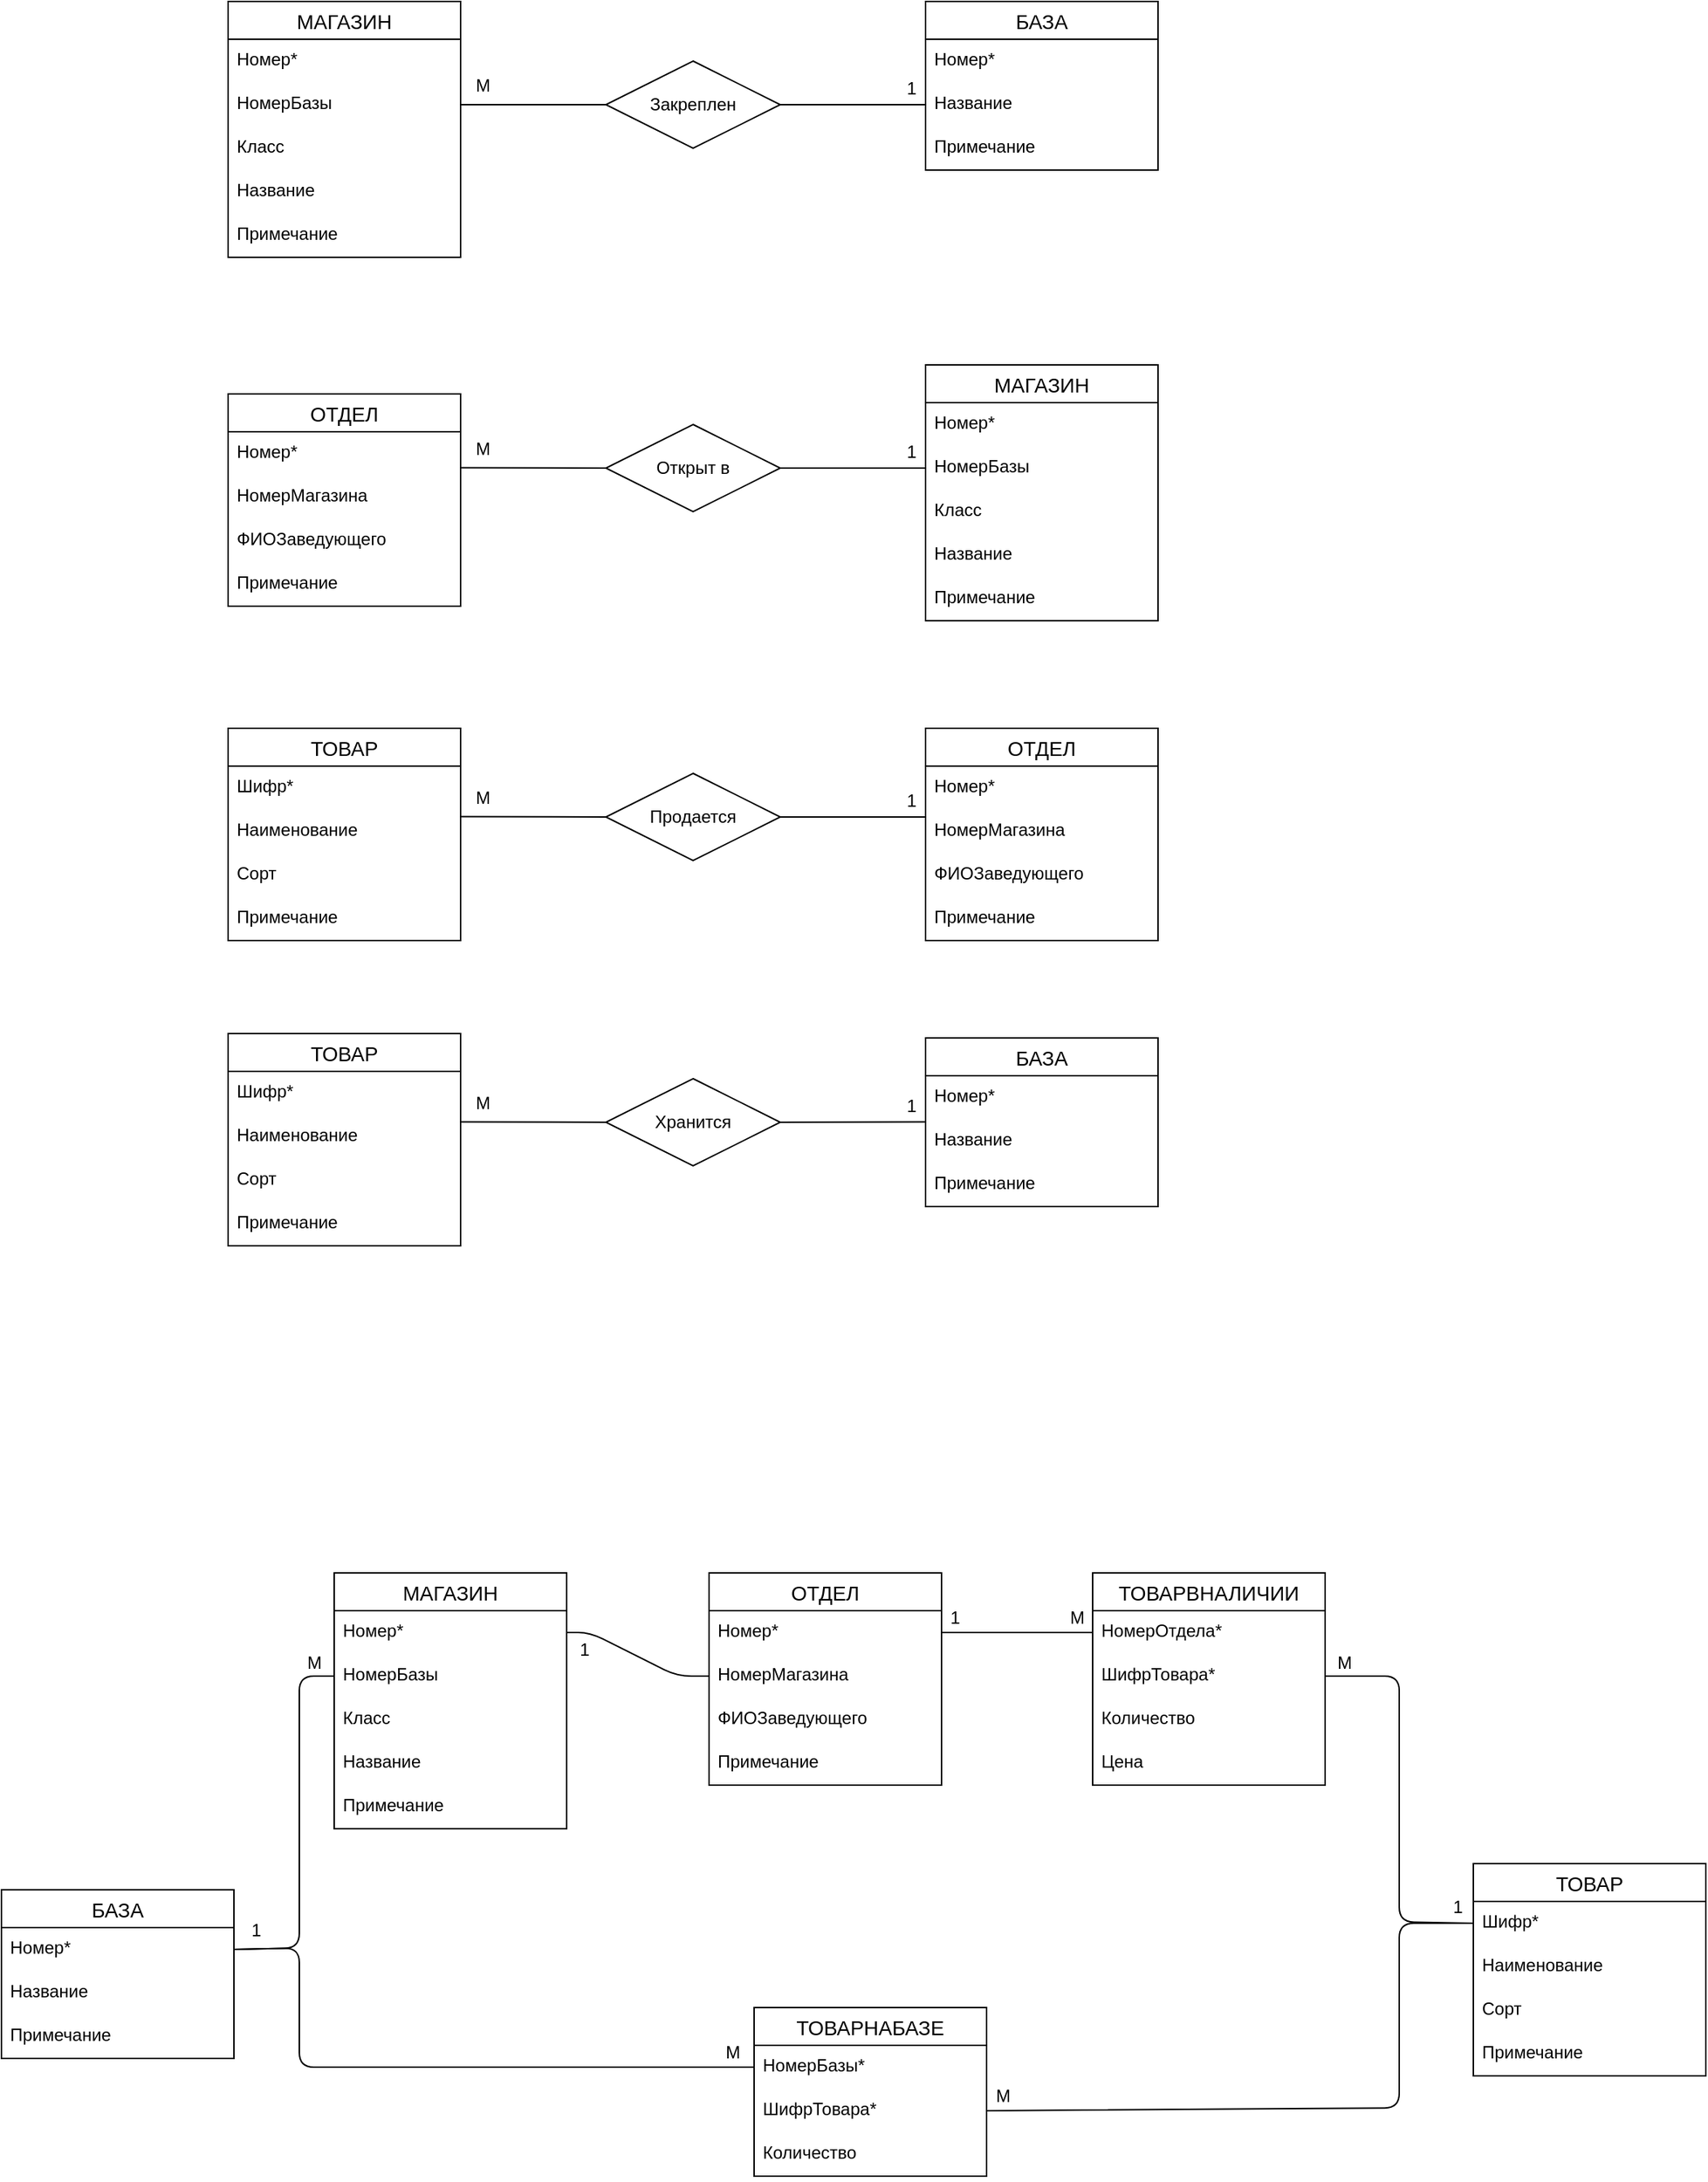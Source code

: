 <mxfile version="15.3.8" type="device"><diagram id="rOqJUgwdO712JX7bUC2o" name="Page-1"><mxGraphModel dx="2010" dy="619" grid="0" gridSize="10" guides="1" tooltips="1" connect="1" arrows="1" fold="1" page="1" pageScale="1" pageWidth="827" pageHeight="1169" math="0" shadow="0"><root><mxCell id="0"/><mxCell id="1" parent="0"/><mxCell id="XvSNNhReHjOGIW70X9dt-1" value="МАГАЗИН" style="swimlane;fontStyle=0;childLayout=stackLayout;horizontal=1;startSize=26;horizontalStack=0;resizeParent=1;resizeParentMax=0;resizeLast=0;collapsible=1;marginBottom=0;align=center;fontSize=14;" vertex="1" parent="1"><mxGeometry x="130" y="120" width="160" height="176" as="geometry"/></mxCell><mxCell id="XvSNNhReHjOGIW70X9dt-2" value="Номер*&#xA;" style="text;strokeColor=none;fillColor=none;spacingLeft=4;spacingRight=4;overflow=hidden;rotatable=0;points=[[0,0.5],[1,0.5]];portConstraint=eastwest;fontSize=12;" vertex="1" parent="XvSNNhReHjOGIW70X9dt-1"><mxGeometry y="26" width="160" height="30" as="geometry"/></mxCell><mxCell id="XvSNNhReHjOGIW70X9dt-3" value="НомерБазы" style="text;strokeColor=none;fillColor=none;spacingLeft=4;spacingRight=4;overflow=hidden;rotatable=0;points=[[0,0.5],[1,0.5]];portConstraint=eastwest;fontSize=12;" vertex="1" parent="XvSNNhReHjOGIW70X9dt-1"><mxGeometry y="56" width="160" height="30" as="geometry"/></mxCell><mxCell id="XvSNNhReHjOGIW70X9dt-4" value="Класс&#xA;" style="text;strokeColor=none;fillColor=none;spacingLeft=4;spacingRight=4;overflow=hidden;rotatable=0;points=[[0,0.5],[1,0.5]];portConstraint=eastwest;fontSize=12;" vertex="1" parent="XvSNNhReHjOGIW70X9dt-1"><mxGeometry y="86" width="160" height="30" as="geometry"/></mxCell><mxCell id="XvSNNhReHjOGIW70X9dt-5" value="Название" style="text;strokeColor=none;fillColor=none;spacingLeft=4;spacingRight=4;overflow=hidden;rotatable=0;points=[[0,0.5],[1,0.5]];portConstraint=eastwest;fontSize=12;" vertex="1" parent="XvSNNhReHjOGIW70X9dt-1"><mxGeometry y="116" width="160" height="30" as="geometry"/></mxCell><mxCell id="XvSNNhReHjOGIW70X9dt-6" value="Примечание&#xA;" style="text;strokeColor=none;fillColor=none;spacingLeft=4;spacingRight=4;overflow=hidden;rotatable=0;points=[[0,0.5],[1,0.5]];portConstraint=eastwest;fontSize=12;" vertex="1" parent="XvSNNhReHjOGIW70X9dt-1"><mxGeometry y="146" width="160" height="30" as="geometry"/></mxCell><mxCell id="XvSNNhReHjOGIW70X9dt-7" value="БАЗА" style="swimlane;fontStyle=0;childLayout=stackLayout;horizontal=1;startSize=26;horizontalStack=0;resizeParent=1;resizeParentMax=0;resizeLast=0;collapsible=1;marginBottom=0;align=center;fontSize=14;" vertex="1" parent="1"><mxGeometry x="610" y="120" width="160" height="116" as="geometry"/></mxCell><mxCell id="XvSNNhReHjOGIW70X9dt-8" value="Номер*" style="text;strokeColor=none;fillColor=none;spacingLeft=4;spacingRight=4;overflow=hidden;rotatable=0;points=[[0,0.5],[1,0.5]];portConstraint=eastwest;fontSize=12;" vertex="1" parent="XvSNNhReHjOGIW70X9dt-7"><mxGeometry y="26" width="160" height="30" as="geometry"/></mxCell><mxCell id="XvSNNhReHjOGIW70X9dt-9" value="Название&#xA;" style="text;strokeColor=none;fillColor=none;spacingLeft=4;spacingRight=4;overflow=hidden;rotatable=0;points=[[0,0.5],[1,0.5]];portConstraint=eastwest;fontSize=12;" vertex="1" parent="XvSNNhReHjOGIW70X9dt-7"><mxGeometry y="56" width="160" height="30" as="geometry"/></mxCell><mxCell id="XvSNNhReHjOGIW70X9dt-10" value="Примечание" style="text;strokeColor=none;fillColor=none;spacingLeft=4;spacingRight=4;overflow=hidden;rotatable=0;points=[[0,0.5],[1,0.5]];portConstraint=eastwest;fontSize=12;" vertex="1" parent="XvSNNhReHjOGIW70X9dt-7"><mxGeometry y="86" width="160" height="30" as="geometry"/></mxCell><mxCell id="XvSNNhReHjOGIW70X9dt-11" value="Закреплен" style="shape=rhombus;perimeter=rhombusPerimeter;whiteSpace=wrap;html=1;align=center;" vertex="1" parent="1"><mxGeometry x="390" y="161" width="120" height="60" as="geometry"/></mxCell><mxCell id="XvSNNhReHjOGIW70X9dt-12" value="" style="endArrow=none;html=1;rounded=0;exitX=0;exitY=0.5;exitDx=0;exitDy=0;" edge="1" parent="1" source="XvSNNhReHjOGIW70X9dt-11" target="XvSNNhReHjOGIW70X9dt-3"><mxGeometry relative="1" as="geometry"><mxPoint x="330" y="360" as="sourcePoint"/><mxPoint x="490" y="360" as="targetPoint"/></mxGeometry></mxCell><mxCell id="XvSNNhReHjOGIW70X9dt-13" value="" style="endArrow=none;html=1;rounded=0;exitX=0;exitY=0.5;exitDx=0;exitDy=0;entryX=1;entryY=0.5;entryDx=0;entryDy=0;" edge="1" parent="1" source="XvSNNhReHjOGIW70X9dt-9" target="XvSNNhReHjOGIW70X9dt-11"><mxGeometry relative="1" as="geometry"><mxPoint x="610" y="250" as="sourcePoint"/><mxPoint x="510" y="250" as="targetPoint"/></mxGeometry></mxCell><mxCell id="XvSNNhReHjOGIW70X9dt-14" value="&lt;div&gt;M&lt;/div&gt;&lt;div&gt;&lt;br&gt;&lt;/div&gt;" style="text;html=1;align=center;verticalAlign=middle;resizable=0;points=[];autosize=1;strokeColor=none;fillColor=none;" vertex="1" parent="1"><mxGeometry x="290" y="170" width="30" height="30" as="geometry"/></mxCell><mxCell id="XvSNNhReHjOGIW70X9dt-15" value="&lt;div&gt;1&lt;/div&gt;" style="text;html=1;align=center;verticalAlign=middle;resizable=0;points=[];autosize=1;strokeColor=none;fillColor=none;" vertex="1" parent="1"><mxGeometry x="590" y="170" width="20" height="20" as="geometry"/></mxCell><mxCell id="XvSNNhReHjOGIW70X9dt-16" value="Открыт в" style="shape=rhombus;perimeter=rhombusPerimeter;whiteSpace=wrap;html=1;align=center;" vertex="1" parent="1"><mxGeometry x="390" y="411" width="120" height="60" as="geometry"/></mxCell><mxCell id="XvSNNhReHjOGIW70X9dt-17" value="" style="endArrow=none;html=1;rounded=0;exitX=0;exitY=0.5;exitDx=0;exitDy=0;entryX=1.002;entryY=0.827;entryDx=0;entryDy=0;entryPerimeter=0;" edge="1" parent="1" source="XvSNNhReHjOGIW70X9dt-16" target="XvSNNhReHjOGIW70X9dt-28"><mxGeometry relative="1" as="geometry"><mxPoint x="330" y="610" as="sourcePoint"/><mxPoint x="290" y="441" as="targetPoint"/></mxGeometry></mxCell><mxCell id="XvSNNhReHjOGIW70X9dt-18" value="" style="endArrow=none;html=1;rounded=0;exitX=0;exitY=0.5;exitDx=0;exitDy=0;entryX=1;entryY=0.5;entryDx=0;entryDy=0;" edge="1" parent="1" source="XvSNNhReHjOGIW70X9dt-23" target="XvSNNhReHjOGIW70X9dt-16"><mxGeometry relative="1" as="geometry"><mxPoint x="610" y="441" as="sourcePoint"/><mxPoint x="510" y="500" as="targetPoint"/></mxGeometry></mxCell><mxCell id="XvSNNhReHjOGIW70X9dt-19" value="&lt;div&gt;M&lt;/div&gt;&lt;div&gt;&lt;br&gt;&lt;/div&gt;" style="text;html=1;align=center;verticalAlign=middle;resizable=0;points=[];autosize=1;strokeColor=none;fillColor=none;" vertex="1" parent="1"><mxGeometry x="290" y="420" width="30" height="30" as="geometry"/></mxCell><mxCell id="XvSNNhReHjOGIW70X9dt-20" value="&lt;div&gt;1&lt;/div&gt;" style="text;html=1;align=center;verticalAlign=middle;resizable=0;points=[];autosize=1;strokeColor=none;fillColor=none;" vertex="1" parent="1"><mxGeometry x="590" y="420" width="20" height="20" as="geometry"/></mxCell><mxCell id="XvSNNhReHjOGIW70X9dt-21" value="МАГАЗИН" style="swimlane;fontStyle=0;childLayout=stackLayout;horizontal=1;startSize=26;horizontalStack=0;resizeParent=1;resizeParentMax=0;resizeLast=0;collapsible=1;marginBottom=0;align=center;fontSize=14;" vertex="1" parent="1"><mxGeometry x="610" y="370" width="160" height="176" as="geometry"/></mxCell><mxCell id="XvSNNhReHjOGIW70X9dt-22" value="Номер*&#xA;" style="text;strokeColor=none;fillColor=none;spacingLeft=4;spacingRight=4;overflow=hidden;rotatable=0;points=[[0,0.5],[1,0.5]];portConstraint=eastwest;fontSize=12;" vertex="1" parent="XvSNNhReHjOGIW70X9dt-21"><mxGeometry y="26" width="160" height="30" as="geometry"/></mxCell><mxCell id="XvSNNhReHjOGIW70X9dt-23" value="НомерБазы" style="text;strokeColor=none;fillColor=none;spacingLeft=4;spacingRight=4;overflow=hidden;rotatable=0;points=[[0,0.5],[1,0.5]];portConstraint=eastwest;fontSize=12;" vertex="1" parent="XvSNNhReHjOGIW70X9dt-21"><mxGeometry y="56" width="160" height="30" as="geometry"/></mxCell><mxCell id="XvSNNhReHjOGIW70X9dt-24" value="Класс&#xA;" style="text;strokeColor=none;fillColor=none;spacingLeft=4;spacingRight=4;overflow=hidden;rotatable=0;points=[[0,0.5],[1,0.5]];portConstraint=eastwest;fontSize=12;" vertex="1" parent="XvSNNhReHjOGIW70X9dt-21"><mxGeometry y="86" width="160" height="30" as="geometry"/></mxCell><mxCell id="XvSNNhReHjOGIW70X9dt-25" value="Название" style="text;strokeColor=none;fillColor=none;spacingLeft=4;spacingRight=4;overflow=hidden;rotatable=0;points=[[0,0.5],[1,0.5]];portConstraint=eastwest;fontSize=12;" vertex="1" parent="XvSNNhReHjOGIW70X9dt-21"><mxGeometry y="116" width="160" height="30" as="geometry"/></mxCell><mxCell id="XvSNNhReHjOGIW70X9dt-26" value="Примечание&#xA;" style="text;strokeColor=none;fillColor=none;spacingLeft=4;spacingRight=4;overflow=hidden;rotatable=0;points=[[0,0.5],[1,0.5]];portConstraint=eastwest;fontSize=12;" vertex="1" parent="XvSNNhReHjOGIW70X9dt-21"><mxGeometry y="146" width="160" height="30" as="geometry"/></mxCell><mxCell id="XvSNNhReHjOGIW70X9dt-27" value="ОТДЕЛ" style="swimlane;fontStyle=0;childLayout=stackLayout;horizontal=1;startSize=26;horizontalStack=0;resizeParent=1;resizeParentMax=0;resizeLast=0;collapsible=1;marginBottom=0;align=center;fontSize=14;" vertex="1" parent="1"><mxGeometry x="130" y="390" width="160" height="146" as="geometry"/></mxCell><mxCell id="XvSNNhReHjOGIW70X9dt-28" value="Номер*" style="text;strokeColor=none;fillColor=none;spacingLeft=4;spacingRight=4;overflow=hidden;rotatable=0;points=[[0,0.5],[1,0.5]];portConstraint=eastwest;fontSize=12;" vertex="1" parent="XvSNNhReHjOGIW70X9dt-27"><mxGeometry y="26" width="160" height="30" as="geometry"/></mxCell><mxCell id="XvSNNhReHjOGIW70X9dt-29" value="НомерМагазина" style="text;strokeColor=none;fillColor=none;spacingLeft=4;spacingRight=4;overflow=hidden;rotatable=0;points=[[0,0.5],[1,0.5]];portConstraint=eastwest;fontSize=12;" vertex="1" parent="XvSNNhReHjOGIW70X9dt-27"><mxGeometry y="56" width="160" height="30" as="geometry"/></mxCell><mxCell id="XvSNNhReHjOGIW70X9dt-30" value="ФИОЗаведующего&#xA;" style="text;strokeColor=none;fillColor=none;spacingLeft=4;spacingRight=4;overflow=hidden;rotatable=0;points=[[0,0.5],[1,0.5]];portConstraint=eastwest;fontSize=12;" vertex="1" parent="XvSNNhReHjOGIW70X9dt-27"><mxGeometry y="86" width="160" height="30" as="geometry"/></mxCell><mxCell id="XvSNNhReHjOGIW70X9dt-31" value="Примечание&#xA;" style="text;strokeColor=none;fillColor=none;spacingLeft=4;spacingRight=4;overflow=hidden;rotatable=0;points=[[0,0.5],[1,0.5]];portConstraint=eastwest;fontSize=12;" vertex="1" parent="XvSNNhReHjOGIW70X9dt-27"><mxGeometry y="116" width="160" height="30" as="geometry"/></mxCell><mxCell id="XvSNNhReHjOGIW70X9dt-32" value="Продается" style="shape=rhombus;perimeter=rhombusPerimeter;whiteSpace=wrap;html=1;align=center;" vertex="1" parent="1"><mxGeometry x="390" y="651" width="120" height="60" as="geometry"/></mxCell><mxCell id="XvSNNhReHjOGIW70X9dt-33" value="" style="endArrow=none;html=1;rounded=0;exitX=0;exitY=0.5;exitDx=0;exitDy=0;entryX=1.002;entryY=0.16;entryDx=0;entryDy=0;entryPerimeter=0;" edge="1" parent="1" source="XvSNNhReHjOGIW70X9dt-32" target="XvSNNhReHjOGIW70X9dt-44"><mxGeometry relative="1" as="geometry"><mxPoint x="330" y="850" as="sourcePoint"/><mxPoint x="290.32" y="680.81" as="targetPoint"/></mxGeometry></mxCell><mxCell id="XvSNNhReHjOGIW70X9dt-34" value="" style="endArrow=none;html=1;rounded=0;exitX=0.003;exitY=0.165;exitDx=0;exitDy=0;entryX=1;entryY=0.5;entryDx=0;entryDy=0;exitPerimeter=0;" edge="1" parent="1" source="XvSNNhReHjOGIW70X9dt-39" target="XvSNNhReHjOGIW70X9dt-32"><mxGeometry relative="1" as="geometry"><mxPoint x="610" y="681" as="sourcePoint"/><mxPoint x="510" y="740" as="targetPoint"/></mxGeometry></mxCell><mxCell id="XvSNNhReHjOGIW70X9dt-35" value="&lt;div&gt;M&lt;/div&gt;&lt;div&gt;&lt;br&gt;&lt;/div&gt;" style="text;html=1;align=center;verticalAlign=middle;resizable=0;points=[];autosize=1;strokeColor=none;fillColor=none;" vertex="1" parent="1"><mxGeometry x="290" y="660" width="30" height="30" as="geometry"/></mxCell><mxCell id="XvSNNhReHjOGIW70X9dt-36" value="&lt;div&gt;1&lt;/div&gt;" style="text;html=1;align=center;verticalAlign=middle;resizable=0;points=[];autosize=1;strokeColor=none;fillColor=none;" vertex="1" parent="1"><mxGeometry x="590" y="660" width="20" height="20" as="geometry"/></mxCell><mxCell id="XvSNNhReHjOGIW70X9dt-37" value="ОТДЕЛ" style="swimlane;fontStyle=0;childLayout=stackLayout;horizontal=1;startSize=26;horizontalStack=0;resizeParent=1;resizeParentMax=0;resizeLast=0;collapsible=1;marginBottom=0;align=center;fontSize=14;" vertex="1" parent="1"><mxGeometry x="610" y="620" width="160" height="146" as="geometry"/></mxCell><mxCell id="XvSNNhReHjOGIW70X9dt-38" value="Номер*&#xA;" style="text;strokeColor=none;fillColor=none;spacingLeft=4;spacingRight=4;overflow=hidden;rotatable=0;points=[[0,0.5],[1,0.5]];portConstraint=eastwest;fontSize=12;" vertex="1" parent="XvSNNhReHjOGIW70X9dt-37"><mxGeometry y="26" width="160" height="30" as="geometry"/></mxCell><mxCell id="XvSNNhReHjOGIW70X9dt-39" value="НомерМагазина" style="text;strokeColor=none;fillColor=none;spacingLeft=4;spacingRight=4;overflow=hidden;rotatable=0;points=[[0,0.5],[1,0.5]];portConstraint=eastwest;fontSize=12;" vertex="1" parent="XvSNNhReHjOGIW70X9dt-37"><mxGeometry y="56" width="160" height="30" as="geometry"/></mxCell><mxCell id="XvSNNhReHjOGIW70X9dt-40" value="ФИОЗаведующего&#xA;" style="text;strokeColor=none;fillColor=none;spacingLeft=4;spacingRight=4;overflow=hidden;rotatable=0;points=[[0,0.5],[1,0.5]];portConstraint=eastwest;fontSize=12;" vertex="1" parent="XvSNNhReHjOGIW70X9dt-37"><mxGeometry y="86" width="160" height="30" as="geometry"/></mxCell><mxCell id="XvSNNhReHjOGIW70X9dt-41" value="Примечание&#xA;" style="text;strokeColor=none;fillColor=none;spacingLeft=4;spacingRight=4;overflow=hidden;rotatable=0;points=[[0,0.5],[1,0.5]];portConstraint=eastwest;fontSize=12;" vertex="1" parent="XvSNNhReHjOGIW70X9dt-37"><mxGeometry y="116" width="160" height="30" as="geometry"/></mxCell><mxCell id="XvSNNhReHjOGIW70X9dt-42" value="ТОВАР" style="swimlane;fontStyle=0;childLayout=stackLayout;horizontal=1;startSize=26;horizontalStack=0;resizeParent=1;resizeParentMax=0;resizeLast=0;collapsible=1;marginBottom=0;align=center;fontSize=14;" vertex="1" parent="1"><mxGeometry x="130" y="620" width="160" height="146" as="geometry"/></mxCell><mxCell id="XvSNNhReHjOGIW70X9dt-43" value="Шифр*" style="text;strokeColor=none;fillColor=none;spacingLeft=4;spacingRight=4;overflow=hidden;rotatable=0;points=[[0,0.5],[1,0.5]];portConstraint=eastwest;fontSize=12;" vertex="1" parent="XvSNNhReHjOGIW70X9dt-42"><mxGeometry y="26" width="160" height="30" as="geometry"/></mxCell><mxCell id="XvSNNhReHjOGIW70X9dt-44" value="Наименование" style="text;strokeColor=none;fillColor=none;spacingLeft=4;spacingRight=4;overflow=hidden;rotatable=0;points=[[0,0.5],[1,0.5]];portConstraint=eastwest;fontSize=12;" vertex="1" parent="XvSNNhReHjOGIW70X9dt-42"><mxGeometry y="56" width="160" height="30" as="geometry"/></mxCell><mxCell id="XvSNNhReHjOGIW70X9dt-45" value="Сорт&#xA;&#xA;" style="text;strokeColor=none;fillColor=none;spacingLeft=4;spacingRight=4;overflow=hidden;rotatable=0;points=[[0,0.5],[1,0.5]];portConstraint=eastwest;fontSize=12;" vertex="1" parent="XvSNNhReHjOGIW70X9dt-42"><mxGeometry y="86" width="160" height="30" as="geometry"/></mxCell><mxCell id="XvSNNhReHjOGIW70X9dt-46" value="Примечание&#xA;" style="text;strokeColor=none;fillColor=none;spacingLeft=4;spacingRight=4;overflow=hidden;rotatable=0;points=[[0,0.5],[1,0.5]];portConstraint=eastwest;fontSize=12;" vertex="1" parent="XvSNNhReHjOGIW70X9dt-42"><mxGeometry y="116" width="160" height="30" as="geometry"/></mxCell><mxCell id="XvSNNhReHjOGIW70X9dt-47" value="&lt;div&gt;Хранится&lt;/div&gt;" style="shape=rhombus;perimeter=rhombusPerimeter;whiteSpace=wrap;html=1;align=center;" vertex="1" parent="1"><mxGeometry x="390" y="861" width="120" height="60" as="geometry"/></mxCell><mxCell id="XvSNNhReHjOGIW70X9dt-48" value="" style="endArrow=none;html=1;rounded=0;exitX=0;exitY=0.5;exitDx=0;exitDy=0;entryX=1.002;entryY=0.16;entryDx=0;entryDy=0;entryPerimeter=0;" edge="1" parent="1" source="XvSNNhReHjOGIW70X9dt-47" target="XvSNNhReHjOGIW70X9dt-54"><mxGeometry relative="1" as="geometry"><mxPoint x="330" y="1060" as="sourcePoint"/><mxPoint x="290.32" y="890.81" as="targetPoint"/></mxGeometry></mxCell><mxCell id="XvSNNhReHjOGIW70X9dt-49" value="" style="endArrow=none;html=1;rounded=0;exitX=0;exitY=0.06;exitDx=0;exitDy=0;entryX=1;entryY=0.5;entryDx=0;entryDy=0;exitPerimeter=0;" edge="1" parent="1" source="XvSNNhReHjOGIW70X9dt-59" target="XvSNNhReHjOGIW70X9dt-47"><mxGeometry relative="1" as="geometry"><mxPoint x="610.48" y="890.95" as="sourcePoint"/><mxPoint x="510" y="950" as="targetPoint"/></mxGeometry></mxCell><mxCell id="XvSNNhReHjOGIW70X9dt-50" value="&lt;div&gt;M&lt;/div&gt;&lt;div&gt;&lt;br&gt;&lt;/div&gt;" style="text;html=1;align=center;verticalAlign=middle;resizable=0;points=[];autosize=1;strokeColor=none;fillColor=none;" vertex="1" parent="1"><mxGeometry x="290" y="870" width="30" height="30" as="geometry"/></mxCell><mxCell id="XvSNNhReHjOGIW70X9dt-51" value="&lt;div&gt;1&lt;/div&gt;" style="text;html=1;align=center;verticalAlign=middle;resizable=0;points=[];autosize=1;strokeColor=none;fillColor=none;" vertex="1" parent="1"><mxGeometry x="590" y="870" width="20" height="20" as="geometry"/></mxCell><mxCell id="XvSNNhReHjOGIW70X9dt-52" value="ТОВАР" style="swimlane;fontStyle=0;childLayout=stackLayout;horizontal=1;startSize=26;horizontalStack=0;resizeParent=1;resizeParentMax=0;resizeLast=0;collapsible=1;marginBottom=0;align=center;fontSize=14;" vertex="1" parent="1"><mxGeometry x="130" y="830" width="160" height="146" as="geometry"/></mxCell><mxCell id="XvSNNhReHjOGIW70X9dt-53" value="Шифр*" style="text;strokeColor=none;fillColor=none;spacingLeft=4;spacingRight=4;overflow=hidden;rotatable=0;points=[[0,0.5],[1,0.5]];portConstraint=eastwest;fontSize=12;" vertex="1" parent="XvSNNhReHjOGIW70X9dt-52"><mxGeometry y="26" width="160" height="30" as="geometry"/></mxCell><mxCell id="XvSNNhReHjOGIW70X9dt-54" value="Наименование" style="text;strokeColor=none;fillColor=none;spacingLeft=4;spacingRight=4;overflow=hidden;rotatable=0;points=[[0,0.5],[1,0.5]];portConstraint=eastwest;fontSize=12;" vertex="1" parent="XvSNNhReHjOGIW70X9dt-52"><mxGeometry y="56" width="160" height="30" as="geometry"/></mxCell><mxCell id="XvSNNhReHjOGIW70X9dt-55" value="Сорт&#xA;&#xA;" style="text;strokeColor=none;fillColor=none;spacingLeft=4;spacingRight=4;overflow=hidden;rotatable=0;points=[[0,0.5],[1,0.5]];portConstraint=eastwest;fontSize=12;" vertex="1" parent="XvSNNhReHjOGIW70X9dt-52"><mxGeometry y="86" width="160" height="30" as="geometry"/></mxCell><mxCell id="XvSNNhReHjOGIW70X9dt-56" value="Примечание&#xA;" style="text;strokeColor=none;fillColor=none;spacingLeft=4;spacingRight=4;overflow=hidden;rotatable=0;points=[[0,0.5],[1,0.5]];portConstraint=eastwest;fontSize=12;" vertex="1" parent="XvSNNhReHjOGIW70X9dt-52"><mxGeometry y="116" width="160" height="30" as="geometry"/></mxCell><mxCell id="XvSNNhReHjOGIW70X9dt-57" value="БАЗА" style="swimlane;fontStyle=0;childLayout=stackLayout;horizontal=1;startSize=26;horizontalStack=0;resizeParent=1;resizeParentMax=0;resizeLast=0;collapsible=1;marginBottom=0;align=center;fontSize=14;" vertex="1" parent="1"><mxGeometry x="610" y="833" width="160" height="116" as="geometry"/></mxCell><mxCell id="XvSNNhReHjOGIW70X9dt-58" value="Номер*&#xA;" style="text;strokeColor=none;fillColor=none;spacingLeft=4;spacingRight=4;overflow=hidden;rotatable=0;points=[[0,0.5],[1,0.5]];portConstraint=eastwest;fontSize=12;" vertex="1" parent="XvSNNhReHjOGIW70X9dt-57"><mxGeometry y="26" width="160" height="30" as="geometry"/></mxCell><mxCell id="XvSNNhReHjOGIW70X9dt-59" value="Название&#xA;" style="text;strokeColor=none;fillColor=none;spacingLeft=4;spacingRight=4;overflow=hidden;rotatable=0;points=[[0,0.5],[1,0.5]];portConstraint=eastwest;fontSize=12;" vertex="1" parent="XvSNNhReHjOGIW70X9dt-57"><mxGeometry y="56" width="160" height="30" as="geometry"/></mxCell><mxCell id="XvSNNhReHjOGIW70X9dt-60" value="Примечание" style="text;strokeColor=none;fillColor=none;spacingLeft=4;spacingRight=4;overflow=hidden;rotatable=0;points=[[0,0.5],[1,0.5]];portConstraint=eastwest;fontSize=12;" vertex="1" parent="XvSNNhReHjOGIW70X9dt-57"><mxGeometry y="86" width="160" height="30" as="geometry"/></mxCell><mxCell id="XvSNNhReHjOGIW70X9dt-61" value="БАЗА" style="swimlane;fontStyle=0;childLayout=stackLayout;horizontal=1;startSize=26;horizontalStack=0;resizeParent=1;resizeParentMax=0;resizeLast=0;collapsible=1;marginBottom=0;align=center;fontSize=14;" vertex="1" parent="1"><mxGeometry x="-26" y="1419" width="160" height="116" as="geometry"/></mxCell><mxCell id="XvSNNhReHjOGIW70X9dt-62" value="Номер*&#xA;" style="text;strokeColor=none;fillColor=none;spacingLeft=4;spacingRight=4;overflow=hidden;rotatable=0;points=[[0,0.5],[1,0.5]];portConstraint=eastwest;fontSize=12;" vertex="1" parent="XvSNNhReHjOGIW70X9dt-61"><mxGeometry y="26" width="160" height="30" as="geometry"/></mxCell><mxCell id="XvSNNhReHjOGIW70X9dt-63" value="Название&#xA;" style="text;strokeColor=none;fillColor=none;spacingLeft=4;spacingRight=4;overflow=hidden;rotatable=0;points=[[0,0.5],[1,0.5]];portConstraint=eastwest;fontSize=12;" vertex="1" parent="XvSNNhReHjOGIW70X9dt-61"><mxGeometry y="56" width="160" height="30" as="geometry"/></mxCell><mxCell id="XvSNNhReHjOGIW70X9dt-64" value="Примечание" style="text;strokeColor=none;fillColor=none;spacingLeft=4;spacingRight=4;overflow=hidden;rotatable=0;points=[[0,0.5],[1,0.5]];portConstraint=eastwest;fontSize=12;" vertex="1" parent="XvSNNhReHjOGIW70X9dt-61"><mxGeometry y="86" width="160" height="30" as="geometry"/></mxCell><mxCell id="XvSNNhReHjOGIW70X9dt-65" value="МАГАЗИН" style="swimlane;fontStyle=0;childLayout=stackLayout;horizontal=1;startSize=26;horizontalStack=0;resizeParent=1;resizeParentMax=0;resizeLast=0;collapsible=1;marginBottom=0;align=center;fontSize=14;" vertex="1" parent="1"><mxGeometry x="203" y="1201" width="160" height="176" as="geometry"/></mxCell><mxCell id="XvSNNhReHjOGIW70X9dt-66" value="Номер*&#xA;" style="text;strokeColor=none;fillColor=none;spacingLeft=4;spacingRight=4;overflow=hidden;rotatable=0;points=[[0,0.5],[1,0.5]];portConstraint=eastwest;fontSize=12;" vertex="1" parent="XvSNNhReHjOGIW70X9dt-65"><mxGeometry y="26" width="160" height="30" as="geometry"/></mxCell><mxCell id="XvSNNhReHjOGIW70X9dt-67" value="НомерБазы" style="text;strokeColor=none;fillColor=none;spacingLeft=4;spacingRight=4;overflow=hidden;rotatable=0;points=[[0,0.5],[1,0.5]];portConstraint=eastwest;fontSize=12;" vertex="1" parent="XvSNNhReHjOGIW70X9dt-65"><mxGeometry y="56" width="160" height="30" as="geometry"/></mxCell><mxCell id="XvSNNhReHjOGIW70X9dt-68" value="Класс&#xA;" style="text;strokeColor=none;fillColor=none;spacingLeft=4;spacingRight=4;overflow=hidden;rotatable=0;points=[[0,0.5],[1,0.5]];portConstraint=eastwest;fontSize=12;" vertex="1" parent="XvSNNhReHjOGIW70X9dt-65"><mxGeometry y="86" width="160" height="30" as="geometry"/></mxCell><mxCell id="XvSNNhReHjOGIW70X9dt-69" value="Название" style="text;strokeColor=none;fillColor=none;spacingLeft=4;spacingRight=4;overflow=hidden;rotatable=0;points=[[0,0.5],[1,0.5]];portConstraint=eastwest;fontSize=12;" vertex="1" parent="XvSNNhReHjOGIW70X9dt-65"><mxGeometry y="116" width="160" height="30" as="geometry"/></mxCell><mxCell id="XvSNNhReHjOGIW70X9dt-70" value="Примечание&#xA;" style="text;strokeColor=none;fillColor=none;spacingLeft=4;spacingRight=4;overflow=hidden;rotatable=0;points=[[0,0.5],[1,0.5]];portConstraint=eastwest;fontSize=12;" vertex="1" parent="XvSNNhReHjOGIW70X9dt-65"><mxGeometry y="146" width="160" height="30" as="geometry"/></mxCell><mxCell id="XvSNNhReHjOGIW70X9dt-77" value="ОТДЕЛ" style="swimlane;fontStyle=0;childLayout=stackLayout;horizontal=1;startSize=26;horizontalStack=0;resizeParent=1;resizeParentMax=0;resizeLast=0;collapsible=1;marginBottom=0;align=center;fontSize=14;" vertex="1" parent="1"><mxGeometry x="461" y="1201" width="160" height="146" as="geometry"/></mxCell><mxCell id="XvSNNhReHjOGIW70X9dt-78" value="Номер*" style="text;strokeColor=none;fillColor=none;spacingLeft=4;spacingRight=4;overflow=hidden;rotatable=0;points=[[0,0.5],[1,0.5]];portConstraint=eastwest;fontSize=12;" vertex="1" parent="XvSNNhReHjOGIW70X9dt-77"><mxGeometry y="26" width="160" height="30" as="geometry"/></mxCell><mxCell id="XvSNNhReHjOGIW70X9dt-79" value="НомерМагазина" style="text;strokeColor=none;fillColor=none;spacingLeft=4;spacingRight=4;overflow=hidden;rotatable=0;points=[[0,0.5],[1,0.5]];portConstraint=eastwest;fontSize=12;" vertex="1" parent="XvSNNhReHjOGIW70X9dt-77"><mxGeometry y="56" width="160" height="30" as="geometry"/></mxCell><mxCell id="XvSNNhReHjOGIW70X9dt-80" value="ФИОЗаведующего&#xA;" style="text;strokeColor=none;fillColor=none;spacingLeft=4;spacingRight=4;overflow=hidden;rotatable=0;points=[[0,0.5],[1,0.5]];portConstraint=eastwest;fontSize=12;" vertex="1" parent="XvSNNhReHjOGIW70X9dt-77"><mxGeometry y="86" width="160" height="30" as="geometry"/></mxCell><mxCell id="XvSNNhReHjOGIW70X9dt-81" value="Примечание&#xA;" style="text;strokeColor=none;fillColor=none;spacingLeft=4;spacingRight=4;overflow=hidden;rotatable=0;points=[[0,0.5],[1,0.5]];portConstraint=eastwest;fontSize=12;" vertex="1" parent="XvSNNhReHjOGIW70X9dt-77"><mxGeometry y="116" width="160" height="30" as="geometry"/></mxCell><mxCell id="XvSNNhReHjOGIW70X9dt-84" value="ТОВАРВНАЛИЧИИ" style="swimlane;fontStyle=0;childLayout=stackLayout;horizontal=1;startSize=26;horizontalStack=0;resizeParent=1;resizeParentMax=0;resizeLast=0;collapsible=1;marginBottom=0;align=center;fontSize=14;" vertex="1" parent="1"><mxGeometry x="725" y="1201" width="160" height="146" as="geometry"/></mxCell><mxCell id="XvSNNhReHjOGIW70X9dt-85" value="НомерОтдела*" style="text;strokeColor=none;fillColor=none;spacingLeft=4;spacingRight=4;overflow=hidden;rotatable=0;points=[[0,0.5],[1,0.5]];portConstraint=eastwest;fontSize=12;" vertex="1" parent="XvSNNhReHjOGIW70X9dt-84"><mxGeometry y="26" width="160" height="30" as="geometry"/></mxCell><mxCell id="XvSNNhReHjOGIW70X9dt-86" value="ШифрТовара*" style="text;strokeColor=none;fillColor=none;spacingLeft=4;spacingRight=4;overflow=hidden;rotatable=0;points=[[0,0.5],[1,0.5]];portConstraint=eastwest;fontSize=12;" vertex="1" parent="XvSNNhReHjOGIW70X9dt-84"><mxGeometry y="56" width="160" height="30" as="geometry"/></mxCell><mxCell id="XvSNNhReHjOGIW70X9dt-87" value="Количество" style="text;strokeColor=none;fillColor=none;spacingLeft=4;spacingRight=4;overflow=hidden;rotatable=0;points=[[0,0.5],[1,0.5]];portConstraint=eastwest;fontSize=12;" vertex="1" parent="XvSNNhReHjOGIW70X9dt-84"><mxGeometry y="86" width="160" height="30" as="geometry"/></mxCell><mxCell id="XvSNNhReHjOGIW70X9dt-88" value="Цена" style="text;strokeColor=none;fillColor=none;spacingLeft=4;spacingRight=4;overflow=hidden;rotatable=0;points=[[0,0.5],[1,0.5]];portConstraint=eastwest;fontSize=12;" vertex="1" parent="XvSNNhReHjOGIW70X9dt-84"><mxGeometry y="116" width="160" height="30" as="geometry"/></mxCell><mxCell id="XvSNNhReHjOGIW70X9dt-89" value="ТОВАР" style="swimlane;fontStyle=0;childLayout=stackLayout;horizontal=1;startSize=26;horizontalStack=0;resizeParent=1;resizeParentMax=0;resizeLast=0;collapsible=1;marginBottom=0;align=center;fontSize=14;" vertex="1" parent="1"><mxGeometry x="987" y="1401" width="160" height="146" as="geometry"/></mxCell><mxCell id="XvSNNhReHjOGIW70X9dt-90" value="Шифр*" style="text;strokeColor=none;fillColor=none;spacingLeft=4;spacingRight=4;overflow=hidden;rotatable=0;points=[[0,0.5],[1,0.5]];portConstraint=eastwest;fontSize=12;" vertex="1" parent="XvSNNhReHjOGIW70X9dt-89"><mxGeometry y="26" width="160" height="30" as="geometry"/></mxCell><mxCell id="XvSNNhReHjOGIW70X9dt-91" value="Наименование" style="text;strokeColor=none;fillColor=none;spacingLeft=4;spacingRight=4;overflow=hidden;rotatable=0;points=[[0,0.5],[1,0.5]];portConstraint=eastwest;fontSize=12;" vertex="1" parent="XvSNNhReHjOGIW70X9dt-89"><mxGeometry y="56" width="160" height="30" as="geometry"/></mxCell><mxCell id="XvSNNhReHjOGIW70X9dt-92" value="Сорт&#xA;&#xA;" style="text;strokeColor=none;fillColor=none;spacingLeft=4;spacingRight=4;overflow=hidden;rotatable=0;points=[[0,0.5],[1,0.5]];portConstraint=eastwest;fontSize=12;" vertex="1" parent="XvSNNhReHjOGIW70X9dt-89"><mxGeometry y="86" width="160" height="30" as="geometry"/></mxCell><mxCell id="XvSNNhReHjOGIW70X9dt-93" value="Примечание&#xA;" style="text;strokeColor=none;fillColor=none;spacingLeft=4;spacingRight=4;overflow=hidden;rotatable=0;points=[[0,0.5],[1,0.5]];portConstraint=eastwest;fontSize=12;" vertex="1" parent="XvSNNhReHjOGIW70X9dt-89"><mxGeometry y="116" width="160" height="30" as="geometry"/></mxCell><mxCell id="XvSNNhReHjOGIW70X9dt-94" value="ТОВАРНАБАЗЕ" style="swimlane;fontStyle=0;childLayout=stackLayout;horizontal=1;startSize=26;horizontalStack=0;resizeParent=1;resizeParentMax=0;resizeLast=0;collapsible=1;marginBottom=0;align=center;fontSize=14;" vertex="1" parent="1"><mxGeometry x="492" y="1500" width="160" height="116" as="geometry"/></mxCell><mxCell id="XvSNNhReHjOGIW70X9dt-95" value="НомерБазы*" style="text;strokeColor=none;fillColor=none;spacingLeft=4;spacingRight=4;overflow=hidden;rotatable=0;points=[[0,0.5],[1,0.5]];portConstraint=eastwest;fontSize=12;" vertex="1" parent="XvSNNhReHjOGIW70X9dt-94"><mxGeometry y="26" width="160" height="30" as="geometry"/></mxCell><mxCell id="XvSNNhReHjOGIW70X9dt-96" value="ШифрТовара*" style="text;strokeColor=none;fillColor=none;spacingLeft=4;spacingRight=4;overflow=hidden;rotatable=0;points=[[0,0.5],[1,0.5]];portConstraint=eastwest;fontSize=12;" vertex="1" parent="XvSNNhReHjOGIW70X9dt-94"><mxGeometry y="56" width="160" height="30" as="geometry"/></mxCell><mxCell id="XvSNNhReHjOGIW70X9dt-97" value="Количество" style="text;strokeColor=none;fillColor=none;spacingLeft=4;spacingRight=4;overflow=hidden;rotatable=0;points=[[0,0.5],[1,0.5]];portConstraint=eastwest;fontSize=12;" vertex="1" parent="XvSNNhReHjOGIW70X9dt-94"><mxGeometry y="86" width="160" height="30" as="geometry"/></mxCell><mxCell id="XvSNNhReHjOGIW70X9dt-100" value="" style="endArrow=none;html=1;exitX=1;exitY=0.5;exitDx=0;exitDy=0;entryX=0;entryY=0.5;entryDx=0;entryDy=0;" edge="1" parent="1" source="XvSNNhReHjOGIW70X9dt-62" target="XvSNNhReHjOGIW70X9dt-67"><mxGeometry width="50" height="50" relative="1" as="geometry"><mxPoint x="188" y="1514" as="sourcePoint"/><mxPoint x="238" y="1464" as="targetPoint"/><Array as="points"><mxPoint x="179" y="1459"/><mxPoint x="179" y="1272"/></Array></mxGeometry></mxCell><mxCell id="XvSNNhReHjOGIW70X9dt-102" value="" style="endArrow=none;html=1;exitX=1;exitY=0.5;exitDx=0;exitDy=0;entryX=0;entryY=0.5;entryDx=0;entryDy=0;" edge="1" parent="1" source="XvSNNhReHjOGIW70X9dt-66" target="XvSNNhReHjOGIW70X9dt-79"><mxGeometry width="50" height="50" relative="1" as="geometry"><mxPoint x="360" y="1523" as="sourcePoint"/><mxPoint x="410" y="1473" as="targetPoint"/><Array as="points"><mxPoint x="379" y="1242"/><mxPoint x="439" y="1272"/></Array></mxGeometry></mxCell><mxCell id="XvSNNhReHjOGIW70X9dt-103" value="" style="endArrow=none;html=1;exitX=1;exitY=0.5;exitDx=0;exitDy=0;entryX=0;entryY=0.5;entryDx=0;entryDy=0;" edge="1" parent="1" source="XvSNNhReHjOGIW70X9dt-78" target="XvSNNhReHjOGIW70X9dt-85"><mxGeometry width="50" height="50" relative="1" as="geometry"><mxPoint x="373" y="1252" as="sourcePoint"/><mxPoint x="471" y="1282" as="targetPoint"/></mxGeometry></mxCell><mxCell id="XvSNNhReHjOGIW70X9dt-104" value="" style="endArrow=none;html=1;exitX=1;exitY=0.5;exitDx=0;exitDy=0;entryX=0;entryY=0.5;entryDx=0;entryDy=0;" edge="1" parent="1" source="XvSNNhReHjOGIW70X9dt-86" target="XvSNNhReHjOGIW70X9dt-90"><mxGeometry width="50" height="50" relative="1" as="geometry"><mxPoint x="918" y="1317" as="sourcePoint"/><mxPoint x="1022" y="1317" as="targetPoint"/><Array as="points"><mxPoint x="936" y="1272"/><mxPoint x="936" y="1441"/></Array></mxGeometry></mxCell><mxCell id="XvSNNhReHjOGIW70X9dt-105" value="" style="endArrow=none;html=1;entryX=0;entryY=0.5;entryDx=0;entryDy=0;exitX=1;exitY=0.5;exitDx=0;exitDy=0;" edge="1" parent="1" source="XvSNNhReHjOGIW70X9dt-96" target="XvSNNhReHjOGIW70X9dt-90"><mxGeometry width="50" height="50" relative="1" as="geometry"><mxPoint x="749" y="1520" as="sourcePoint"/><mxPoint x="799" y="1470" as="targetPoint"/><Array as="points"><mxPoint x="936" y="1569"/><mxPoint x="936" y="1442"/></Array></mxGeometry></mxCell><mxCell id="XvSNNhReHjOGIW70X9dt-107" value="" style="endArrow=none;html=1;exitX=1;exitY=0.5;exitDx=0;exitDy=0;entryX=0;entryY=0.5;entryDx=0;entryDy=0;" edge="1" parent="1" source="XvSNNhReHjOGIW70X9dt-62" target="XvSNNhReHjOGIW70X9dt-95"><mxGeometry width="50" height="50" relative="1" as="geometry"><mxPoint x="366" y="1534" as="sourcePoint"/><mxPoint x="470" y="1534" as="targetPoint"/><Array as="points"><mxPoint x="179" y="1459"/><mxPoint x="179" y="1541"/></Array></mxGeometry></mxCell><mxCell id="XvSNNhReHjOGIW70X9dt-108" value="1" style="text;html=1;align=center;verticalAlign=middle;resizable=0;points=[];autosize=1;strokeColor=none;fillColor=none;" vertex="1" parent="1"><mxGeometry x="140" y="1438" width="18" height="18" as="geometry"/></mxCell><mxCell id="XvSNNhReHjOGIW70X9dt-109" value="1" style="text;html=1;align=center;verticalAlign=middle;resizable=0;points=[];autosize=1;strokeColor=none;fillColor=none;" vertex="1" parent="1"><mxGeometry x="366" y="1245" width="18" height="18" as="geometry"/></mxCell><mxCell id="XvSNNhReHjOGIW70X9dt-110" value="1" style="text;html=1;align=center;verticalAlign=middle;resizable=0;points=[];autosize=1;strokeColor=none;fillColor=none;" vertex="1" parent="1"><mxGeometry x="621" y="1223" width="18" height="18" as="geometry"/></mxCell><mxCell id="XvSNNhReHjOGIW70X9dt-111" value="1" style="text;html=1;align=center;verticalAlign=middle;resizable=0;points=[];autosize=1;strokeColor=none;fillColor=none;" vertex="1" parent="1"><mxGeometry x="967" y="1422" width="18" height="18" as="geometry"/></mxCell><mxCell id="XvSNNhReHjOGIW70X9dt-112" value="&lt;div&gt;M&lt;/div&gt;" style="text;html=1;align=center;verticalAlign=middle;resizable=0;points=[];autosize=1;strokeColor=none;fillColor=none;" vertex="1" parent="1"><mxGeometry x="178" y="1254" width="22" height="18" as="geometry"/></mxCell><mxCell id="XvSNNhReHjOGIW70X9dt-113" value="&lt;div&gt;M&lt;/div&gt;" style="text;html=1;align=center;verticalAlign=middle;resizable=0;points=[];autosize=1;strokeColor=none;fillColor=none;" vertex="1" parent="1"><mxGeometry x="466" y="1522" width="22" height="18" as="geometry"/></mxCell><mxCell id="XvSNNhReHjOGIW70X9dt-114" value="&lt;div&gt;M&lt;/div&gt;" style="text;html=1;align=center;verticalAlign=middle;resizable=0;points=[];autosize=1;strokeColor=none;fillColor=none;" vertex="1" parent="1"><mxGeometry x="652" y="1552" width="22" height="18" as="geometry"/></mxCell><mxCell id="XvSNNhReHjOGIW70X9dt-115" value="&lt;div&gt;M&lt;/div&gt;" style="text;html=1;align=center;verticalAlign=middle;resizable=0;points=[];autosize=1;strokeColor=none;fillColor=none;" vertex="1" parent="1"><mxGeometry x="703" y="1223" width="22" height="18" as="geometry"/></mxCell><mxCell id="XvSNNhReHjOGIW70X9dt-116" value="&lt;div&gt;M&lt;/div&gt;" style="text;html=1;align=center;verticalAlign=middle;resizable=0;points=[];autosize=1;strokeColor=none;fillColor=none;" vertex="1" parent="1"><mxGeometry x="887" y="1254" width="22" height="18" as="geometry"/></mxCell></root></mxGraphModel></diagram></mxfile>